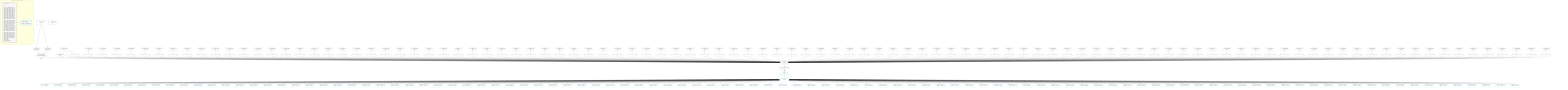 %%{init: {'themeVariables': { 'fontSize': '12px'}}}%%
graph TD
    classDef path fill:#eee,stroke:#000,color:#000
    classDef plan fill:#fff,stroke-width:1px,color:#000
    classDef itemplan fill:#fff,stroke-width:2px,color:#000
    classDef unbatchedplan fill:#dff,stroke-width:1px,color:#000
    classDef sideeffectplan fill:#fcc,stroke-width:2px,color:#000
    classDef bucket fill:#f6f6f6,color:#000,stroke-width:2px,text-align:left


    %% plan dependencies
    PgSelect15[["PgSelect[15∈0] ➊<br />ᐸpostᐳ"]]:::plan
    Object12{{"Object[12∈0] ➊<br />ᐸ{pgSettings,withPgClient}ᐳ"}}:::plan
    Connection13{{"Connection[13∈0] ➊<br />ᐸ9ᐳ"}}:::plan
    Constant432{{"Constant[432∈0] ➊<br />ᐸ1ᐳ"}}:::plan
    PgFromExpression22{{"PgFromExpression[22∈0] ➊"}}:::plan
    PgFromExpression26{{"PgFromExpression[26∈0] ➊"}}:::plan
    PgFromExpression30{{"PgFromExpression[30∈0] ➊"}}:::plan
    PgFromExpression34{{"PgFromExpression[34∈0] ➊"}}:::plan
    PgFromExpression38{{"PgFromExpression[38∈0] ➊"}}:::plan
    PgFromExpression42{{"PgFromExpression[42∈0] ➊"}}:::plan
    PgFromExpression46{{"PgFromExpression[46∈0] ➊"}}:::plan
    PgFromExpression50{{"PgFromExpression[50∈0] ➊"}}:::plan
    PgFromExpression54{{"PgFromExpression[54∈0] ➊"}}:::plan
    PgFromExpression58{{"PgFromExpression[58∈0] ➊"}}:::plan
    PgFromExpression62{{"PgFromExpression[62∈0] ➊"}}:::plan
    PgFromExpression66{{"PgFromExpression[66∈0] ➊"}}:::plan
    PgFromExpression70{{"PgFromExpression[70∈0] ➊"}}:::plan
    PgFromExpression74{{"PgFromExpression[74∈0] ➊"}}:::plan
    PgFromExpression78{{"PgFromExpression[78∈0] ➊"}}:::plan
    PgFromExpression82{{"PgFromExpression[82∈0] ➊"}}:::plan
    PgFromExpression86{{"PgFromExpression[86∈0] ➊"}}:::plan
    PgFromExpression90{{"PgFromExpression[90∈0] ➊"}}:::plan
    PgFromExpression94{{"PgFromExpression[94∈0] ➊"}}:::plan
    PgFromExpression98{{"PgFromExpression[98∈0] ➊"}}:::plan
    PgFromExpression102{{"PgFromExpression[102∈0] ➊"}}:::plan
    PgFromExpression106{{"PgFromExpression[106∈0] ➊"}}:::plan
    PgFromExpression110{{"PgFromExpression[110∈0] ➊"}}:::plan
    PgFromExpression114{{"PgFromExpression[114∈0] ➊"}}:::plan
    PgFromExpression118{{"PgFromExpression[118∈0] ➊"}}:::plan
    PgFromExpression122{{"PgFromExpression[122∈0] ➊"}}:::plan
    PgFromExpression126{{"PgFromExpression[126∈0] ➊"}}:::plan
    PgFromExpression130{{"PgFromExpression[130∈0] ➊"}}:::plan
    PgFromExpression134{{"PgFromExpression[134∈0] ➊"}}:::plan
    PgFromExpression138{{"PgFromExpression[138∈0] ➊"}}:::plan
    PgFromExpression142{{"PgFromExpression[142∈0] ➊"}}:::plan
    PgFromExpression146{{"PgFromExpression[146∈0] ➊"}}:::plan
    PgFromExpression150{{"PgFromExpression[150∈0] ➊"}}:::plan
    PgFromExpression154{{"PgFromExpression[154∈0] ➊"}}:::plan
    PgFromExpression158{{"PgFromExpression[158∈0] ➊"}}:::plan
    PgFromExpression162{{"PgFromExpression[162∈0] ➊"}}:::plan
    PgFromExpression166{{"PgFromExpression[166∈0] ➊"}}:::plan
    PgFromExpression170{{"PgFromExpression[170∈0] ➊"}}:::plan
    PgFromExpression174{{"PgFromExpression[174∈0] ➊"}}:::plan
    PgFromExpression178{{"PgFromExpression[178∈0] ➊"}}:::plan
    PgFromExpression182{{"PgFromExpression[182∈0] ➊"}}:::plan
    PgFromExpression186{{"PgFromExpression[186∈0] ➊"}}:::plan
    PgFromExpression190{{"PgFromExpression[190∈0] ➊"}}:::plan
    PgFromExpression194{{"PgFromExpression[194∈0] ➊"}}:::plan
    PgFromExpression198{{"PgFromExpression[198∈0] ➊"}}:::plan
    PgFromExpression202{{"PgFromExpression[202∈0] ➊"}}:::plan
    PgFromExpression206{{"PgFromExpression[206∈0] ➊"}}:::plan
    PgFromExpression210{{"PgFromExpression[210∈0] ➊"}}:::plan
    PgFromExpression214{{"PgFromExpression[214∈0] ➊"}}:::plan
    PgFromExpression218{{"PgFromExpression[218∈0] ➊"}}:::plan
    PgFromExpression222{{"PgFromExpression[222∈0] ➊"}}:::plan
    PgFromExpression226{{"PgFromExpression[226∈0] ➊"}}:::plan
    PgFromExpression230{{"PgFromExpression[230∈0] ➊"}}:::plan
    PgFromExpression234{{"PgFromExpression[234∈0] ➊"}}:::plan
    PgFromExpression238{{"PgFromExpression[238∈0] ➊"}}:::plan
    PgFromExpression242{{"PgFromExpression[242∈0] ➊"}}:::plan
    PgFromExpression246{{"PgFromExpression[246∈0] ➊"}}:::plan
    PgFromExpression250{{"PgFromExpression[250∈0] ➊"}}:::plan
    PgFromExpression254{{"PgFromExpression[254∈0] ➊"}}:::plan
    PgFromExpression258{{"PgFromExpression[258∈0] ➊"}}:::plan
    PgFromExpression262{{"PgFromExpression[262∈0] ➊"}}:::plan
    PgFromExpression266{{"PgFromExpression[266∈0] ➊"}}:::plan
    PgFromExpression270{{"PgFromExpression[270∈0] ➊"}}:::plan
    PgFromExpression274{{"PgFromExpression[274∈0] ➊"}}:::plan
    PgFromExpression278{{"PgFromExpression[278∈0] ➊"}}:::plan
    PgFromExpression282{{"PgFromExpression[282∈0] ➊"}}:::plan
    PgFromExpression286{{"PgFromExpression[286∈0] ➊"}}:::plan
    PgFromExpression290{{"PgFromExpression[290∈0] ➊"}}:::plan
    PgFromExpression294{{"PgFromExpression[294∈0] ➊"}}:::plan
    PgFromExpression298{{"PgFromExpression[298∈0] ➊"}}:::plan
    PgFromExpression302{{"PgFromExpression[302∈0] ➊"}}:::plan
    PgFromExpression306{{"PgFromExpression[306∈0] ➊"}}:::plan
    PgFromExpression310{{"PgFromExpression[310∈0] ➊"}}:::plan
    PgFromExpression314{{"PgFromExpression[314∈0] ➊"}}:::plan
    PgFromExpression318{{"PgFromExpression[318∈0] ➊"}}:::plan
    PgFromExpression322{{"PgFromExpression[322∈0] ➊"}}:::plan
    PgFromExpression326{{"PgFromExpression[326∈0] ➊"}}:::plan
    PgFromExpression330{{"PgFromExpression[330∈0] ➊"}}:::plan
    PgFromExpression334{{"PgFromExpression[334∈0] ➊"}}:::plan
    PgFromExpression338{{"PgFromExpression[338∈0] ➊"}}:::plan
    PgFromExpression342{{"PgFromExpression[342∈0] ➊"}}:::plan
    PgFromExpression346{{"PgFromExpression[346∈0] ➊"}}:::plan
    PgFromExpression350{{"PgFromExpression[350∈0] ➊"}}:::plan
    PgFromExpression354{{"PgFromExpression[354∈0] ➊"}}:::plan
    PgFromExpression358{{"PgFromExpression[358∈0] ➊"}}:::plan
    PgFromExpression362{{"PgFromExpression[362∈0] ➊"}}:::plan
    PgFromExpression366{{"PgFromExpression[366∈0] ➊"}}:::plan
    PgFromExpression370{{"PgFromExpression[370∈0] ➊"}}:::plan
    PgFromExpression374{{"PgFromExpression[374∈0] ➊"}}:::plan
    PgFromExpression378{{"PgFromExpression[378∈0] ➊"}}:::plan
    PgFromExpression382{{"PgFromExpression[382∈0] ➊"}}:::plan
    PgFromExpression386{{"PgFromExpression[386∈0] ➊"}}:::plan
    PgFromExpression390{{"PgFromExpression[390∈0] ➊"}}:::plan
    PgFromExpression394{{"PgFromExpression[394∈0] ➊"}}:::plan
    PgFromExpression398{{"PgFromExpression[398∈0] ➊"}}:::plan
    PgFromExpression402{{"PgFromExpression[402∈0] ➊"}}:::plan
    PgFromExpression406{{"PgFromExpression[406∈0] ➊"}}:::plan
    PgFromExpression410{{"PgFromExpression[410∈0] ➊"}}:::plan
    PgFromExpression414{{"PgFromExpression[414∈0] ➊"}}:::plan
    PgFromExpression418{{"PgFromExpression[418∈0] ➊"}}:::plan
    PgFromExpression422{{"PgFromExpression[422∈0] ➊"}}:::plan
    PgFromExpression426{{"PgFromExpression[426∈0] ➊"}}:::plan
    PgFromExpression430{{"PgFromExpression[430∈0] ➊"}}:::plan
    Object12 -->|rejectNull| PgSelect15
    Connection13 & Constant432 & PgFromExpression22 & PgFromExpression26 & PgFromExpression30 & PgFromExpression34 & PgFromExpression38 & PgFromExpression42 & PgFromExpression46 & PgFromExpression50 & PgFromExpression54 & PgFromExpression58 & PgFromExpression62 & PgFromExpression66 & PgFromExpression70 & PgFromExpression74 & PgFromExpression78 & PgFromExpression82 & PgFromExpression86 & PgFromExpression90 & PgFromExpression94 & PgFromExpression98 & PgFromExpression102 & PgFromExpression106 & PgFromExpression110 & PgFromExpression114 & PgFromExpression118 & PgFromExpression122 & PgFromExpression126 & PgFromExpression130 & PgFromExpression134 & PgFromExpression138 & PgFromExpression142 & PgFromExpression146 & PgFromExpression150 & PgFromExpression154 & PgFromExpression158 & PgFromExpression162 & PgFromExpression166 & PgFromExpression170 & PgFromExpression174 & PgFromExpression178 & PgFromExpression182 & PgFromExpression186 & PgFromExpression190 & PgFromExpression194 & PgFromExpression198 & PgFromExpression202 & PgFromExpression206 & PgFromExpression210 & PgFromExpression214 & PgFromExpression218 & PgFromExpression222 & PgFromExpression226 & PgFromExpression230 & PgFromExpression234 & PgFromExpression238 & PgFromExpression242 & PgFromExpression246 & PgFromExpression250 & PgFromExpression254 & PgFromExpression258 & PgFromExpression262 & PgFromExpression266 & PgFromExpression270 & PgFromExpression274 & PgFromExpression278 & PgFromExpression282 & PgFromExpression286 & PgFromExpression290 & PgFromExpression294 & PgFromExpression298 & PgFromExpression302 & PgFromExpression306 & PgFromExpression310 & PgFromExpression314 & PgFromExpression318 & PgFromExpression322 & PgFromExpression326 & PgFromExpression330 & PgFromExpression334 & PgFromExpression338 & PgFromExpression342 & PgFromExpression346 & PgFromExpression350 & PgFromExpression354 & PgFromExpression358 & PgFromExpression362 & PgFromExpression366 & PgFromExpression370 & PgFromExpression374 & PgFromExpression378 & PgFromExpression382 & PgFromExpression386 & PgFromExpression390 & PgFromExpression394 & PgFromExpression398 & PgFromExpression402 & PgFromExpression406 & PgFromExpression410 & PgFromExpression414 & PgFromExpression418 & PgFromExpression422 & PgFromExpression426 & PgFromExpression430 --> PgSelect15
    Constant432 --> Connection13
    Access10{{"Access[10∈0] ➊<br />ᐸ2.pgSettingsᐳ"}}:::plan
    Access11{{"Access[11∈0] ➊<br />ᐸ2.withPgClientᐳ"}}:::plan
    Access10 & Access11 --> Object12
    Constant432 --> PgFromExpression22
    Constant433{{"Constant[433∈0] ➊<br />ᐸ2ᐳ"}}:::plan
    Constant433 --> PgFromExpression26
    Constant434{{"Constant[434∈0] ➊<br />ᐸ3ᐳ"}}:::plan
    Constant434 --> PgFromExpression30
    Constant435{{"Constant[435∈0] ➊<br />ᐸ4ᐳ"}}:::plan
    Constant435 --> PgFromExpression34
    Constant436{{"Constant[436∈0] ➊<br />ᐸ5ᐳ"}}:::plan
    Constant436 --> PgFromExpression38
    Constant437{{"Constant[437∈0] ➊<br />ᐸ6ᐳ"}}:::plan
    Constant437 --> PgFromExpression42
    Constant438{{"Constant[438∈0] ➊<br />ᐸ7ᐳ"}}:::plan
    Constant438 --> PgFromExpression46
    Constant439{{"Constant[439∈0] ➊<br />ᐸ8ᐳ"}}:::plan
    Constant439 --> PgFromExpression50
    Constant440{{"Constant[440∈0] ➊<br />ᐸ9ᐳ"}}:::plan
    Constant440 --> PgFromExpression54
    Constant441{{"Constant[441∈0] ➊<br />ᐸ10ᐳ"}}:::plan
    Constant441 --> PgFromExpression58
    Constant442{{"Constant[442∈0] ➊<br />ᐸ11ᐳ"}}:::plan
    Constant442 --> PgFromExpression62
    Constant443{{"Constant[443∈0] ➊<br />ᐸ12ᐳ"}}:::plan
    Constant443 --> PgFromExpression66
    Constant444{{"Constant[444∈0] ➊<br />ᐸ13ᐳ"}}:::plan
    Constant444 --> PgFromExpression70
    Constant445{{"Constant[445∈0] ➊<br />ᐸ14ᐳ"}}:::plan
    Constant445 --> PgFromExpression74
    Constant446{{"Constant[446∈0] ➊<br />ᐸ15ᐳ"}}:::plan
    Constant446 --> PgFromExpression78
    Constant447{{"Constant[447∈0] ➊<br />ᐸ16ᐳ"}}:::plan
    Constant447 --> PgFromExpression82
    Constant448{{"Constant[448∈0] ➊<br />ᐸ17ᐳ"}}:::plan
    Constant448 --> PgFromExpression86
    Constant449{{"Constant[449∈0] ➊<br />ᐸ18ᐳ"}}:::plan
    Constant449 --> PgFromExpression90
    Constant450{{"Constant[450∈0] ➊<br />ᐸ19ᐳ"}}:::plan
    Constant450 --> PgFromExpression94
    Constant451{{"Constant[451∈0] ➊<br />ᐸ20ᐳ"}}:::plan
    Constant451 --> PgFromExpression98
    Constant452{{"Constant[452∈0] ➊<br />ᐸ21ᐳ"}}:::plan
    Constant452 --> PgFromExpression102
    Constant453{{"Constant[453∈0] ➊<br />ᐸ22ᐳ"}}:::plan
    Constant453 --> PgFromExpression106
    Constant454{{"Constant[454∈0] ➊<br />ᐸ23ᐳ"}}:::plan
    Constant454 --> PgFromExpression110
    Constant455{{"Constant[455∈0] ➊<br />ᐸ24ᐳ"}}:::plan
    Constant455 --> PgFromExpression114
    Constant456{{"Constant[456∈0] ➊<br />ᐸ25ᐳ"}}:::plan
    Constant456 --> PgFromExpression118
    Constant457{{"Constant[457∈0] ➊<br />ᐸ26ᐳ"}}:::plan
    Constant457 --> PgFromExpression122
    Constant458{{"Constant[458∈0] ➊<br />ᐸ27ᐳ"}}:::plan
    Constant458 --> PgFromExpression126
    Constant459{{"Constant[459∈0] ➊<br />ᐸ28ᐳ"}}:::plan
    Constant459 --> PgFromExpression130
    Constant460{{"Constant[460∈0] ➊<br />ᐸ29ᐳ"}}:::plan
    Constant460 --> PgFromExpression134
    Constant461{{"Constant[461∈0] ➊<br />ᐸ30ᐳ"}}:::plan
    Constant461 --> PgFromExpression138
    Constant462{{"Constant[462∈0] ➊<br />ᐸ31ᐳ"}}:::plan
    Constant462 --> PgFromExpression142
    Constant463{{"Constant[463∈0] ➊<br />ᐸ32ᐳ"}}:::plan
    Constant463 --> PgFromExpression146
    Constant464{{"Constant[464∈0] ➊<br />ᐸ33ᐳ"}}:::plan
    Constant464 --> PgFromExpression150
    Constant465{{"Constant[465∈0] ➊<br />ᐸ34ᐳ"}}:::plan
    Constant465 --> PgFromExpression154
    Constant466{{"Constant[466∈0] ➊<br />ᐸ35ᐳ"}}:::plan
    Constant466 --> PgFromExpression158
    Constant467{{"Constant[467∈0] ➊<br />ᐸ36ᐳ"}}:::plan
    Constant467 --> PgFromExpression162
    Constant468{{"Constant[468∈0] ➊<br />ᐸ37ᐳ"}}:::plan
    Constant468 --> PgFromExpression166
    Constant469{{"Constant[469∈0] ➊<br />ᐸ38ᐳ"}}:::plan
    Constant469 --> PgFromExpression170
    Constant470{{"Constant[470∈0] ➊<br />ᐸ39ᐳ"}}:::plan
    Constant470 --> PgFromExpression174
    Constant471{{"Constant[471∈0] ➊<br />ᐸ40ᐳ"}}:::plan
    Constant471 --> PgFromExpression178
    Constant472{{"Constant[472∈0] ➊<br />ᐸ41ᐳ"}}:::plan
    Constant472 --> PgFromExpression182
    Constant473{{"Constant[473∈0] ➊<br />ᐸ42ᐳ"}}:::plan
    Constant473 --> PgFromExpression186
    Constant474{{"Constant[474∈0] ➊<br />ᐸ43ᐳ"}}:::plan
    Constant474 --> PgFromExpression190
    Constant475{{"Constant[475∈0] ➊<br />ᐸ44ᐳ"}}:::plan
    Constant475 --> PgFromExpression194
    Constant476{{"Constant[476∈0] ➊<br />ᐸ45ᐳ"}}:::plan
    Constant476 --> PgFromExpression198
    Constant477{{"Constant[477∈0] ➊<br />ᐸ46ᐳ"}}:::plan
    Constant477 --> PgFromExpression202
    Constant478{{"Constant[478∈0] ➊<br />ᐸ47ᐳ"}}:::plan
    Constant478 --> PgFromExpression206
    Constant479{{"Constant[479∈0] ➊<br />ᐸ48ᐳ"}}:::plan
    Constant479 --> PgFromExpression210
    Constant480{{"Constant[480∈0] ➊<br />ᐸ49ᐳ"}}:::plan
    Constant480 --> PgFromExpression214
    Constant481{{"Constant[481∈0] ➊<br />ᐸ50ᐳ"}}:::plan
    Constant481 --> PgFromExpression218
    Constant482{{"Constant[482∈0] ➊<br />ᐸ51ᐳ"}}:::plan
    Constant482 --> PgFromExpression222
    Constant483{{"Constant[483∈0] ➊<br />ᐸ52ᐳ"}}:::plan
    Constant483 --> PgFromExpression226
    Constant484{{"Constant[484∈0] ➊<br />ᐸ53ᐳ"}}:::plan
    Constant484 --> PgFromExpression230
    Constant485{{"Constant[485∈0] ➊<br />ᐸ54ᐳ"}}:::plan
    Constant485 --> PgFromExpression234
    Constant486{{"Constant[486∈0] ➊<br />ᐸ55ᐳ"}}:::plan
    Constant486 --> PgFromExpression238
    Constant487{{"Constant[487∈0] ➊<br />ᐸ56ᐳ"}}:::plan
    Constant487 --> PgFromExpression242
    Constant488{{"Constant[488∈0] ➊<br />ᐸ57ᐳ"}}:::plan
    Constant488 --> PgFromExpression246
    Constant489{{"Constant[489∈0] ➊<br />ᐸ58ᐳ"}}:::plan
    Constant489 --> PgFromExpression250
    Constant490{{"Constant[490∈0] ➊<br />ᐸ59ᐳ"}}:::plan
    Constant490 --> PgFromExpression254
    Constant491{{"Constant[491∈0] ➊<br />ᐸ60ᐳ"}}:::plan
    Constant491 --> PgFromExpression258
    Constant492{{"Constant[492∈0] ➊<br />ᐸ61ᐳ"}}:::plan
    Constant492 --> PgFromExpression262
    Constant493{{"Constant[493∈0] ➊<br />ᐸ62ᐳ"}}:::plan
    Constant493 --> PgFromExpression266
    Constant494{{"Constant[494∈0] ➊<br />ᐸ63ᐳ"}}:::plan
    Constant494 --> PgFromExpression270
    Constant495{{"Constant[495∈0] ➊<br />ᐸ64ᐳ"}}:::plan
    Constant495 --> PgFromExpression274
    Constant496{{"Constant[496∈0] ➊<br />ᐸ65ᐳ"}}:::plan
    Constant496 --> PgFromExpression278
    Constant497{{"Constant[497∈0] ➊<br />ᐸ66ᐳ"}}:::plan
    Constant497 --> PgFromExpression282
    Constant498{{"Constant[498∈0] ➊<br />ᐸ67ᐳ"}}:::plan
    Constant498 --> PgFromExpression286
    Constant499{{"Constant[499∈0] ➊<br />ᐸ68ᐳ"}}:::plan
    Constant499 --> PgFromExpression290
    Constant500{{"Constant[500∈0] ➊<br />ᐸ69ᐳ"}}:::plan
    Constant500 --> PgFromExpression294
    Constant501{{"Constant[501∈0] ➊<br />ᐸ70ᐳ"}}:::plan
    Constant501 --> PgFromExpression298
    Constant502{{"Constant[502∈0] ➊<br />ᐸ71ᐳ"}}:::plan
    Constant502 --> PgFromExpression302
    Constant503{{"Constant[503∈0] ➊<br />ᐸ72ᐳ"}}:::plan
    Constant503 --> PgFromExpression306
    Constant504{{"Constant[504∈0] ➊<br />ᐸ73ᐳ"}}:::plan
    Constant504 --> PgFromExpression310
    Constant505{{"Constant[505∈0] ➊<br />ᐸ74ᐳ"}}:::plan
    Constant505 --> PgFromExpression314
    Constant506{{"Constant[506∈0] ➊<br />ᐸ75ᐳ"}}:::plan
    Constant506 --> PgFromExpression318
    Constant507{{"Constant[507∈0] ➊<br />ᐸ76ᐳ"}}:::plan
    Constant507 --> PgFromExpression322
    Constant508{{"Constant[508∈0] ➊<br />ᐸ77ᐳ"}}:::plan
    Constant508 --> PgFromExpression326
    Constant509{{"Constant[509∈0] ➊<br />ᐸ78ᐳ"}}:::plan
    Constant509 --> PgFromExpression330
    Constant510{{"Constant[510∈0] ➊<br />ᐸ79ᐳ"}}:::plan
    Constant510 --> PgFromExpression334
    Constant511{{"Constant[511∈0] ➊<br />ᐸ80ᐳ"}}:::plan
    Constant511 --> PgFromExpression338
    Constant512{{"Constant[512∈0] ➊<br />ᐸ81ᐳ"}}:::plan
    Constant512 --> PgFromExpression342
    Constant513{{"Constant[513∈0] ➊<br />ᐸ82ᐳ"}}:::plan
    Constant513 --> PgFromExpression346
    Constant514{{"Constant[514∈0] ➊<br />ᐸ83ᐳ"}}:::plan
    Constant514 --> PgFromExpression350
    Constant515{{"Constant[515∈0] ➊<br />ᐸ84ᐳ"}}:::plan
    Constant515 --> PgFromExpression354
    Constant516{{"Constant[516∈0] ➊<br />ᐸ85ᐳ"}}:::plan
    Constant516 --> PgFromExpression358
    Constant517{{"Constant[517∈0] ➊<br />ᐸ86ᐳ"}}:::plan
    Constant517 --> PgFromExpression362
    Constant518{{"Constant[518∈0] ➊<br />ᐸ87ᐳ"}}:::plan
    Constant518 --> PgFromExpression366
    Constant519{{"Constant[519∈0] ➊<br />ᐸ88ᐳ"}}:::plan
    Constant519 --> PgFromExpression370
    Constant520{{"Constant[520∈0] ➊<br />ᐸ89ᐳ"}}:::plan
    Constant520 --> PgFromExpression374
    Constant521{{"Constant[521∈0] ➊<br />ᐸ90ᐳ"}}:::plan
    Constant521 --> PgFromExpression378
    Constant522{{"Constant[522∈0] ➊<br />ᐸ91ᐳ"}}:::plan
    Constant522 --> PgFromExpression382
    Constant523{{"Constant[523∈0] ➊<br />ᐸ92ᐳ"}}:::plan
    Constant523 --> PgFromExpression386
    Constant524{{"Constant[524∈0] ➊<br />ᐸ93ᐳ"}}:::plan
    Constant524 --> PgFromExpression390
    Constant525{{"Constant[525∈0] ➊<br />ᐸ94ᐳ"}}:::plan
    Constant525 --> PgFromExpression394
    Constant526{{"Constant[526∈0] ➊<br />ᐸ95ᐳ"}}:::plan
    Constant526 --> PgFromExpression398
    Constant527{{"Constant[527∈0] ➊<br />ᐸ96ᐳ"}}:::plan
    Constant527 --> PgFromExpression402
    Constant528{{"Constant[528∈0] ➊<br />ᐸ97ᐳ"}}:::plan
    Constant528 --> PgFromExpression406
    Constant529{{"Constant[529∈0] ➊<br />ᐸ98ᐳ"}}:::plan
    Constant529 --> PgFromExpression410
    Constant530{{"Constant[530∈0] ➊<br />ᐸ99ᐳ"}}:::plan
    Constant530 --> PgFromExpression414
    Constant531{{"Constant[531∈0] ➊<br />ᐸ100ᐳ"}}:::plan
    Constant531 --> PgFromExpression418
    Constant532{{"Constant[532∈0] ➊<br />ᐸ101ᐳ"}}:::plan
    Constant532 --> PgFromExpression422
    Constant533{{"Constant[533∈0] ➊<br />ᐸ102ᐳ"}}:::plan
    Constant533 --> PgFromExpression426
    Constant534{{"Constant[534∈0] ➊<br />ᐸ103ᐳ"}}:::plan
    Constant534 --> PgFromExpression430
    __Value2["__Value[2∈0] ➊<br />ᐸcontextᐳ"]:::plan
    __Value2 --> Access10
    __Value2 --> Access11
    PgSelectRows16[["PgSelectRows[16∈0] ➊"]]:::plan
    PgSelect15 --> PgSelectRows16
    __Value4["__Value[4∈0] ➊<br />ᐸrootValueᐳ"]:::plan
    __Item17[/"__Item[17∈1]<br />ᐸ16ᐳ"\]:::itemplan
    PgSelectRows16 ==> __Item17
    PgSelectSingle18{{"PgSelectSingle[18∈1]<br />ᐸpostᐳ"}}:::plan
    __Item17 --> PgSelectSingle18
    PgClassExpression19{{"PgClassExpression[19∈1]<br />ᐸ__post__.”headline”ᐳ"}}:::plan
    PgSelectSingle18 --> PgClassExpression19
    PgClassExpression23{{"PgClassExpression[23∈1]<br />ᐸ(1/0) /* E...ferred! */ᐳ"}}:::plan
    PgSelectSingle18 --> PgClassExpression23
    PgClassExpression27{{"PgClassExpression[27∈1]<br />ᐸ(1/0) /* E...ferred! */ᐳ"}}:::plan
    PgSelectSingle18 --> PgClassExpression27
    PgClassExpression31{{"PgClassExpression[31∈1]<br />ᐸ(1/0) /* E...ferred! */ᐳ"}}:::plan
    PgSelectSingle18 --> PgClassExpression31
    PgClassExpression35{{"PgClassExpression[35∈1]<br />ᐸ(1/0) /* E...ferred! */ᐳ"}}:::plan
    PgSelectSingle18 --> PgClassExpression35
    PgClassExpression39{{"PgClassExpression[39∈1]<br />ᐸ(1/0) /* E...ferred! */ᐳ"}}:::plan
    PgSelectSingle18 --> PgClassExpression39
    PgClassExpression43{{"PgClassExpression[43∈1]<br />ᐸ(1/0) /* E...ferred! */ᐳ"}}:::plan
    PgSelectSingle18 --> PgClassExpression43
    PgClassExpression47{{"PgClassExpression[47∈1]<br />ᐸ(1/0) /* E...ferred! */ᐳ"}}:::plan
    PgSelectSingle18 --> PgClassExpression47
    PgClassExpression51{{"PgClassExpression[51∈1]<br />ᐸ(1/0) /* E...ferred! */ᐳ"}}:::plan
    PgSelectSingle18 --> PgClassExpression51
    PgClassExpression55{{"PgClassExpression[55∈1]<br />ᐸ(1/0) /* E...ferred! */ᐳ"}}:::plan
    PgSelectSingle18 --> PgClassExpression55
    PgClassExpression59{{"PgClassExpression[59∈1]<br />ᐸ(1/0) /* E...ferred! */ᐳ"}}:::plan
    PgSelectSingle18 --> PgClassExpression59
    PgClassExpression63{{"PgClassExpression[63∈1]<br />ᐸ(1/0) /* E...ferred! */ᐳ"}}:::plan
    PgSelectSingle18 --> PgClassExpression63
    PgClassExpression67{{"PgClassExpression[67∈1]<br />ᐸ(1/0) /* E...ferred! */ᐳ"}}:::plan
    PgSelectSingle18 --> PgClassExpression67
    PgClassExpression71{{"PgClassExpression[71∈1]<br />ᐸ(1/0) /* E...ferred! */ᐳ"}}:::plan
    PgSelectSingle18 --> PgClassExpression71
    PgClassExpression75{{"PgClassExpression[75∈1]<br />ᐸ(1/0) /* E...ferred! */ᐳ"}}:::plan
    PgSelectSingle18 --> PgClassExpression75
    PgClassExpression79{{"PgClassExpression[79∈1]<br />ᐸ(1/0) /* E...ferred! */ᐳ"}}:::plan
    PgSelectSingle18 --> PgClassExpression79
    PgClassExpression83{{"PgClassExpression[83∈1]<br />ᐸ(1/0) /* E...ferred! */ᐳ"}}:::plan
    PgSelectSingle18 --> PgClassExpression83
    PgClassExpression87{{"PgClassExpression[87∈1]<br />ᐸ(1/0) /* E...ferred! */ᐳ"}}:::plan
    PgSelectSingle18 --> PgClassExpression87
    PgClassExpression91{{"PgClassExpression[91∈1]<br />ᐸ(1/0) /* E...ferred! */ᐳ"}}:::plan
    PgSelectSingle18 --> PgClassExpression91
    PgClassExpression95{{"PgClassExpression[95∈1]<br />ᐸ(1/0) /* E...ferred! */ᐳ"}}:::plan
    PgSelectSingle18 --> PgClassExpression95
    PgClassExpression99{{"PgClassExpression[99∈1]<br />ᐸ(1/0) /* E...ferred! */ᐳ"}}:::plan
    PgSelectSingle18 --> PgClassExpression99
    PgClassExpression103{{"PgClassExpression[103∈1]<br />ᐸ(1/0) /* E...ferred! */ᐳ"}}:::plan
    PgSelectSingle18 --> PgClassExpression103
    PgClassExpression107{{"PgClassExpression[107∈1]<br />ᐸ(1/0) /* E...ferred! */ᐳ"}}:::plan
    PgSelectSingle18 --> PgClassExpression107
    PgClassExpression111{{"PgClassExpression[111∈1]<br />ᐸ(1/0) /* E...ferred! */ᐳ"}}:::plan
    PgSelectSingle18 --> PgClassExpression111
    PgClassExpression115{{"PgClassExpression[115∈1]<br />ᐸ(1/0) /* E...ferred! */ᐳ"}}:::plan
    PgSelectSingle18 --> PgClassExpression115
    PgClassExpression119{{"PgClassExpression[119∈1]<br />ᐸ(1/0) /* E...ferred! */ᐳ"}}:::plan
    PgSelectSingle18 --> PgClassExpression119
    PgClassExpression123{{"PgClassExpression[123∈1]<br />ᐸ(1/0) /* E...ferred! */ᐳ"}}:::plan
    PgSelectSingle18 --> PgClassExpression123
    PgClassExpression127{{"PgClassExpression[127∈1]<br />ᐸ(1/0) /* E...ferred! */ᐳ"}}:::plan
    PgSelectSingle18 --> PgClassExpression127
    PgClassExpression131{{"PgClassExpression[131∈1]<br />ᐸ(1/0) /* E...ferred! */ᐳ"}}:::plan
    PgSelectSingle18 --> PgClassExpression131
    PgClassExpression135{{"PgClassExpression[135∈1]<br />ᐸ(1/0) /* E...ferred! */ᐳ"}}:::plan
    PgSelectSingle18 --> PgClassExpression135
    PgClassExpression139{{"PgClassExpression[139∈1]<br />ᐸ(1/0) /* E...ferred! */ᐳ"}}:::plan
    PgSelectSingle18 --> PgClassExpression139
    PgClassExpression143{{"PgClassExpression[143∈1]<br />ᐸ(1/0) /* E...ferred! */ᐳ"}}:::plan
    PgSelectSingle18 --> PgClassExpression143
    PgClassExpression147{{"PgClassExpression[147∈1]<br />ᐸ(1/0) /* E...ferred! */ᐳ"}}:::plan
    PgSelectSingle18 --> PgClassExpression147
    PgClassExpression151{{"PgClassExpression[151∈1]<br />ᐸ(1/0) /* E...ferred! */ᐳ"}}:::plan
    PgSelectSingle18 --> PgClassExpression151
    PgClassExpression155{{"PgClassExpression[155∈1]<br />ᐸ(1/0) /* E...ferred! */ᐳ"}}:::plan
    PgSelectSingle18 --> PgClassExpression155
    PgClassExpression159{{"PgClassExpression[159∈1]<br />ᐸ(1/0) /* E...ferred! */ᐳ"}}:::plan
    PgSelectSingle18 --> PgClassExpression159
    PgClassExpression163{{"PgClassExpression[163∈1]<br />ᐸ(1/0) /* E...ferred! */ᐳ"}}:::plan
    PgSelectSingle18 --> PgClassExpression163
    PgClassExpression167{{"PgClassExpression[167∈1]<br />ᐸ(1/0) /* E...ferred! */ᐳ"}}:::plan
    PgSelectSingle18 --> PgClassExpression167
    PgClassExpression171{{"PgClassExpression[171∈1]<br />ᐸ(1/0) /* E...ferred! */ᐳ"}}:::plan
    PgSelectSingle18 --> PgClassExpression171
    PgClassExpression175{{"PgClassExpression[175∈1]<br />ᐸ(1/0) /* E...ferred! */ᐳ"}}:::plan
    PgSelectSingle18 --> PgClassExpression175
    PgClassExpression179{{"PgClassExpression[179∈1]<br />ᐸ(1/0) /* E...ferred! */ᐳ"}}:::plan
    PgSelectSingle18 --> PgClassExpression179
    PgClassExpression183{{"PgClassExpression[183∈1]<br />ᐸ(1/0) /* E...ferred! */ᐳ"}}:::plan
    PgSelectSingle18 --> PgClassExpression183
    PgClassExpression187{{"PgClassExpression[187∈1]<br />ᐸ(1/0) /* E...ferred! */ᐳ"}}:::plan
    PgSelectSingle18 --> PgClassExpression187
    PgClassExpression191{{"PgClassExpression[191∈1]<br />ᐸ(1/0) /* E...ferred! */ᐳ"}}:::plan
    PgSelectSingle18 --> PgClassExpression191
    PgClassExpression195{{"PgClassExpression[195∈1]<br />ᐸ(1/0) /* E...ferred! */ᐳ"}}:::plan
    PgSelectSingle18 --> PgClassExpression195
    PgClassExpression199{{"PgClassExpression[199∈1]<br />ᐸ(1/0) /* E...ferred! */ᐳ"}}:::plan
    PgSelectSingle18 --> PgClassExpression199
    PgClassExpression203{{"PgClassExpression[203∈1]<br />ᐸ(1/0) /* E...ferred! */ᐳ"}}:::plan
    PgSelectSingle18 --> PgClassExpression203
    PgClassExpression207{{"PgClassExpression[207∈1]<br />ᐸ(1/0) /* E...ferred! */ᐳ"}}:::plan
    PgSelectSingle18 --> PgClassExpression207
    PgClassExpression211{{"PgClassExpression[211∈1]<br />ᐸ(1/0) /* E...ferred! */ᐳ"}}:::plan
    PgSelectSingle18 --> PgClassExpression211
    PgClassExpression215{{"PgClassExpression[215∈1]<br />ᐸ(1/0) /* E...ferred! */ᐳ"}}:::plan
    PgSelectSingle18 --> PgClassExpression215
    PgClassExpression219{{"PgClassExpression[219∈1]<br />ᐸ(1/0) /* E...ferred! */ᐳ"}}:::plan
    PgSelectSingle18 --> PgClassExpression219
    PgClassExpression223{{"PgClassExpression[223∈1]<br />ᐸ(1/0) /* E...ferred! */ᐳ"}}:::plan
    PgSelectSingle18 --> PgClassExpression223
    PgClassExpression227{{"PgClassExpression[227∈1]<br />ᐸ(1/0) /* E...ferred! */ᐳ"}}:::plan
    PgSelectSingle18 --> PgClassExpression227
    PgClassExpression231{{"PgClassExpression[231∈1]<br />ᐸ(1/0) /* E...ferred! */ᐳ"}}:::plan
    PgSelectSingle18 --> PgClassExpression231
    PgClassExpression235{{"PgClassExpression[235∈1]<br />ᐸ(1/0) /* E...ferred! */ᐳ"}}:::plan
    PgSelectSingle18 --> PgClassExpression235
    PgClassExpression239{{"PgClassExpression[239∈1]<br />ᐸ(1/0) /* E...ferred! */ᐳ"}}:::plan
    PgSelectSingle18 --> PgClassExpression239
    PgClassExpression243{{"PgClassExpression[243∈1]<br />ᐸ(1/0) /* E...ferred! */ᐳ"}}:::plan
    PgSelectSingle18 --> PgClassExpression243
    PgClassExpression247{{"PgClassExpression[247∈1]<br />ᐸ(1/0) /* E...ferred! */ᐳ"}}:::plan
    PgSelectSingle18 --> PgClassExpression247
    PgClassExpression251{{"PgClassExpression[251∈1]<br />ᐸ(1/0) /* E...ferred! */ᐳ"}}:::plan
    PgSelectSingle18 --> PgClassExpression251
    PgClassExpression255{{"PgClassExpression[255∈1]<br />ᐸ(1/0) /* E...ferred! */ᐳ"}}:::plan
    PgSelectSingle18 --> PgClassExpression255
    PgClassExpression259{{"PgClassExpression[259∈1]<br />ᐸ(1/0) /* E...ferred! */ᐳ"}}:::plan
    PgSelectSingle18 --> PgClassExpression259
    PgClassExpression263{{"PgClassExpression[263∈1]<br />ᐸ(1/0) /* E...ferred! */ᐳ"}}:::plan
    PgSelectSingle18 --> PgClassExpression263
    PgClassExpression267{{"PgClassExpression[267∈1]<br />ᐸ(1/0) /* E...ferred! */ᐳ"}}:::plan
    PgSelectSingle18 --> PgClassExpression267
    PgClassExpression271{{"PgClassExpression[271∈1]<br />ᐸ(1/0) /* E...ferred! */ᐳ"}}:::plan
    PgSelectSingle18 --> PgClassExpression271
    PgClassExpression275{{"PgClassExpression[275∈1]<br />ᐸ(1/0) /* E...ferred! */ᐳ"}}:::plan
    PgSelectSingle18 --> PgClassExpression275
    PgClassExpression279{{"PgClassExpression[279∈1]<br />ᐸ(1/0) /* E...ferred! */ᐳ"}}:::plan
    PgSelectSingle18 --> PgClassExpression279
    PgClassExpression283{{"PgClassExpression[283∈1]<br />ᐸ(1/0) /* E...ferred! */ᐳ"}}:::plan
    PgSelectSingle18 --> PgClassExpression283
    PgClassExpression287{{"PgClassExpression[287∈1]<br />ᐸ(1/0) /* E...ferred! */ᐳ"}}:::plan
    PgSelectSingle18 --> PgClassExpression287
    PgClassExpression291{{"PgClassExpression[291∈1]<br />ᐸ(1/0) /* E...ferred! */ᐳ"}}:::plan
    PgSelectSingle18 --> PgClassExpression291
    PgClassExpression295{{"PgClassExpression[295∈1]<br />ᐸ(1/0) /* E...ferred! */ᐳ"}}:::plan
    PgSelectSingle18 --> PgClassExpression295
    PgClassExpression299{{"PgClassExpression[299∈1]<br />ᐸ(1/0) /* E...ferred! */ᐳ"}}:::plan
    PgSelectSingle18 --> PgClassExpression299
    PgClassExpression303{{"PgClassExpression[303∈1]<br />ᐸ(1/0) /* E...ferred! */ᐳ"}}:::plan
    PgSelectSingle18 --> PgClassExpression303
    PgClassExpression307{{"PgClassExpression[307∈1]<br />ᐸ(1/0) /* E...ferred! */ᐳ"}}:::plan
    PgSelectSingle18 --> PgClassExpression307
    PgClassExpression311{{"PgClassExpression[311∈1]<br />ᐸ(1/0) /* E...ferred! */ᐳ"}}:::plan
    PgSelectSingle18 --> PgClassExpression311
    PgClassExpression315{{"PgClassExpression[315∈1]<br />ᐸ(1/0) /* E...ferred! */ᐳ"}}:::plan
    PgSelectSingle18 --> PgClassExpression315
    PgClassExpression319{{"PgClassExpression[319∈1]<br />ᐸ(1/0) /* E...ferred! */ᐳ"}}:::plan
    PgSelectSingle18 --> PgClassExpression319
    PgClassExpression323{{"PgClassExpression[323∈1]<br />ᐸ(1/0) /* E...ferred! */ᐳ"}}:::plan
    PgSelectSingle18 --> PgClassExpression323
    PgClassExpression327{{"PgClassExpression[327∈1]<br />ᐸ(1/0) /* E...ferred! */ᐳ"}}:::plan
    PgSelectSingle18 --> PgClassExpression327
    PgClassExpression331{{"PgClassExpression[331∈1]<br />ᐸ(1/0) /* E...ferred! */ᐳ"}}:::plan
    PgSelectSingle18 --> PgClassExpression331
    PgClassExpression335{{"PgClassExpression[335∈1]<br />ᐸ(1/0) /* E...ferred! */ᐳ"}}:::plan
    PgSelectSingle18 --> PgClassExpression335
    PgClassExpression339{{"PgClassExpression[339∈1]<br />ᐸ(1/0) /* E...ferred! */ᐳ"}}:::plan
    PgSelectSingle18 --> PgClassExpression339
    PgClassExpression343{{"PgClassExpression[343∈1]<br />ᐸ(1/0) /* E...ferred! */ᐳ"}}:::plan
    PgSelectSingle18 --> PgClassExpression343
    PgClassExpression347{{"PgClassExpression[347∈1]<br />ᐸ(1/0) /* E...ferred! */ᐳ"}}:::plan
    PgSelectSingle18 --> PgClassExpression347
    PgClassExpression351{{"PgClassExpression[351∈1]<br />ᐸ(1/0) /* E...ferred! */ᐳ"}}:::plan
    PgSelectSingle18 --> PgClassExpression351
    PgClassExpression355{{"PgClassExpression[355∈1]<br />ᐸ(1/0) /* E...ferred! */ᐳ"}}:::plan
    PgSelectSingle18 --> PgClassExpression355
    PgClassExpression359{{"PgClassExpression[359∈1]<br />ᐸ(1/0) /* E...ferred! */ᐳ"}}:::plan
    PgSelectSingle18 --> PgClassExpression359
    PgClassExpression363{{"PgClassExpression[363∈1]<br />ᐸ(1/0) /* E...ferred! */ᐳ"}}:::plan
    PgSelectSingle18 --> PgClassExpression363
    PgClassExpression367{{"PgClassExpression[367∈1]<br />ᐸ(1/0) /* E...ferred! */ᐳ"}}:::plan
    PgSelectSingle18 --> PgClassExpression367
    PgClassExpression371{{"PgClassExpression[371∈1]<br />ᐸ(1/0) /* E...ferred! */ᐳ"}}:::plan
    PgSelectSingle18 --> PgClassExpression371
    PgClassExpression375{{"PgClassExpression[375∈1]<br />ᐸ(1/0) /* E...ferred! */ᐳ"}}:::plan
    PgSelectSingle18 --> PgClassExpression375
    PgClassExpression379{{"PgClassExpression[379∈1]<br />ᐸ(1/0) /* E...ferred! */ᐳ"}}:::plan
    PgSelectSingle18 --> PgClassExpression379
    PgClassExpression383{{"PgClassExpression[383∈1]<br />ᐸ(1/0) /* E...ferred! */ᐳ"}}:::plan
    PgSelectSingle18 --> PgClassExpression383
    PgClassExpression387{{"PgClassExpression[387∈1]<br />ᐸ(1/0) /* E...ferred! */ᐳ"}}:::plan
    PgSelectSingle18 --> PgClassExpression387
    PgClassExpression391{{"PgClassExpression[391∈1]<br />ᐸ(1/0) /* E...ferred! */ᐳ"}}:::plan
    PgSelectSingle18 --> PgClassExpression391
    PgClassExpression395{{"PgClassExpression[395∈1]<br />ᐸ(1/0) /* E...ferred! */ᐳ"}}:::plan
    PgSelectSingle18 --> PgClassExpression395
    PgClassExpression399{{"PgClassExpression[399∈1]<br />ᐸ(1/0) /* E...ferred! */ᐳ"}}:::plan
    PgSelectSingle18 --> PgClassExpression399
    PgClassExpression403{{"PgClassExpression[403∈1]<br />ᐸ(1/0) /* E...ferred! */ᐳ"}}:::plan
    PgSelectSingle18 --> PgClassExpression403
    PgClassExpression407{{"PgClassExpression[407∈1]<br />ᐸ(1/0) /* E...ferred! */ᐳ"}}:::plan
    PgSelectSingle18 --> PgClassExpression407
    PgClassExpression411{{"PgClassExpression[411∈1]<br />ᐸ(1/0) /* E...ferred! */ᐳ"}}:::plan
    PgSelectSingle18 --> PgClassExpression411
    PgClassExpression415{{"PgClassExpression[415∈1]<br />ᐸ(1/0) /* E...ferred! */ᐳ"}}:::plan
    PgSelectSingle18 --> PgClassExpression415
    PgClassExpression419{{"PgClassExpression[419∈1]<br />ᐸ(1/0) /* E...ferred! */ᐳ"}}:::plan
    PgSelectSingle18 --> PgClassExpression419
    PgClassExpression423{{"PgClassExpression[423∈1]<br />ᐸ(1/0) /* E...ferred! */ᐳ"}}:::plan
    PgSelectSingle18 --> PgClassExpression423
    PgClassExpression427{{"PgClassExpression[427∈1]<br />ᐸ(1/0) /* E...ferred! */ᐳ"}}:::plan
    PgSelectSingle18 --> PgClassExpression427
    PgClassExpression431{{"PgClassExpression[431∈1]<br />ᐸ(1/0) /* E...ferred! */ᐳ"}}:::plan
    PgSelectSingle18 --> PgClassExpression431

    %% define steps

    subgraph "Buckets for queries/v4/json-overflow"
    Bucket0("Bucket 0 (root)<br /><br />1: <br />ᐳ: 7, 10, 11, 432, 433, 434, 435, 436, 437, 438, 439, 440, 441, 442, 443, 444, 445, 446, 447, 448, 449, 450, 451, 452, 453, 454, 455, 456, 457, 458, 459, 460, 461, 462, 463, 464, 465, 466, 467, 468, 469, 470, 471, 472, 473, 474, 475, 476, 477, 478, 479, 480, 481, 482, 483, 484, 485, 486, 487, 488, 489, 490, 491, 492, 493, 494, 495, 496, 497, 498, 499, 500, 501, 502, 503, 504, 505, 506, 507, 508, 509, 510, 511, 512, 513, 514, 515, 516, 517, 518, 519, 520, 521, 522, 523, 524, 525, 526, 527, 528, 529, 530, 531, 532, 533, 534, 12, 13, 22, 26, 30, 34, 38, 42, 46, 50, 54, 58, 62, 66, 70, 74, 78, 82, 86, 90, 94, 98, 102, 106, 110, 114, 118, 122, 126, 130, 134, 138, 142, 146, 150, 154, 158, 162, 166, 170, 174, 178, 182, 186, 190, 194, 198, 202, 206, 210, 214, 218, 222, 226, 230, 234, 238, 242, 246, 250, 254, 258, 262, 266, 270, 274, 278, 282, 286, 290, 294, 298, 302, 306, 310, 314, 318, 322, 326, 330, 334, 338, 342, 346, 350, 354, 358, 362, 366, 370, 374, 378, 382, 386, 390, 394, 398, 402, 406, 410, 414, 418, 422, 426, 430<br />2: PgSelect[15]<br />3: PgSelectRows[16]"):::bucket
    classDef bucket0 stroke:#696969
    class Bucket0,__Value2,__Value4,Access10,Access11,Object12,Connection13,PgSelect15,PgSelectRows16,PgFromExpression22,PgFromExpression26,PgFromExpression30,PgFromExpression34,PgFromExpression38,PgFromExpression42,PgFromExpression46,PgFromExpression50,PgFromExpression54,PgFromExpression58,PgFromExpression62,PgFromExpression66,PgFromExpression70,PgFromExpression74,PgFromExpression78,PgFromExpression82,PgFromExpression86,PgFromExpression90,PgFromExpression94,PgFromExpression98,PgFromExpression102,PgFromExpression106,PgFromExpression110,PgFromExpression114,PgFromExpression118,PgFromExpression122,PgFromExpression126,PgFromExpression130,PgFromExpression134,PgFromExpression138,PgFromExpression142,PgFromExpression146,PgFromExpression150,PgFromExpression154,PgFromExpression158,PgFromExpression162,PgFromExpression166,PgFromExpression170,PgFromExpression174,PgFromExpression178,PgFromExpression182,PgFromExpression186,PgFromExpression190,PgFromExpression194,PgFromExpression198,PgFromExpression202,PgFromExpression206,PgFromExpression210,PgFromExpression214,PgFromExpression218,PgFromExpression222,PgFromExpression226,PgFromExpression230,PgFromExpression234,PgFromExpression238,PgFromExpression242,PgFromExpression246,PgFromExpression250,PgFromExpression254,PgFromExpression258,PgFromExpression262,PgFromExpression266,PgFromExpression270,PgFromExpression274,PgFromExpression278,PgFromExpression282,PgFromExpression286,PgFromExpression290,PgFromExpression294,PgFromExpression298,PgFromExpression302,PgFromExpression306,PgFromExpression310,PgFromExpression314,PgFromExpression318,PgFromExpression322,PgFromExpression326,PgFromExpression330,PgFromExpression334,PgFromExpression338,PgFromExpression342,PgFromExpression346,PgFromExpression350,PgFromExpression354,PgFromExpression358,PgFromExpression362,PgFromExpression366,PgFromExpression370,PgFromExpression374,PgFromExpression378,PgFromExpression382,PgFromExpression386,PgFromExpression390,PgFromExpression394,PgFromExpression398,PgFromExpression402,PgFromExpression406,PgFromExpression410,PgFromExpression414,PgFromExpression418,PgFromExpression422,PgFromExpression426,PgFromExpression430,Constant432,Constant433,Constant434,Constant435,Constant436,Constant437,Constant438,Constant439,Constant440,Constant441,Constant442,Constant443,Constant444,Constant445,Constant446,Constant447,Constant448,Constant449,Constant450,Constant451,Constant452,Constant453,Constant454,Constant455,Constant456,Constant457,Constant458,Constant459,Constant460,Constant461,Constant462,Constant463,Constant464,Constant465,Constant466,Constant467,Constant468,Constant469,Constant470,Constant471,Constant472,Constant473,Constant474,Constant475,Constant476,Constant477,Constant478,Constant479,Constant480,Constant481,Constant482,Constant483,Constant484,Constant485,Constant486,Constant487,Constant488,Constant489,Constant490,Constant491,Constant492,Constant493,Constant494,Constant495,Constant496,Constant497,Constant498,Constant499,Constant500,Constant501,Constant502,Constant503,Constant504,Constant505,Constant506,Constant507,Constant508,Constant509,Constant510,Constant511,Constant512,Constant513,Constant514,Constant515,Constant516,Constant517,Constant518,Constant519,Constant520,Constant521,Constant522,Constant523,Constant524,Constant525,Constant526,Constant527,Constant528,Constant529,Constant530,Constant531,Constant532,Constant533,Constant534 bucket0
    Bucket1("Bucket 1 (listItem)<br /><br />ROOT __Item{1}ᐸ16ᐳ[17]"):::bucket
    classDef bucket1 stroke:#00bfff
    class Bucket1,__Item17,PgSelectSingle18,PgClassExpression19,PgClassExpression23,PgClassExpression27,PgClassExpression31,PgClassExpression35,PgClassExpression39,PgClassExpression43,PgClassExpression47,PgClassExpression51,PgClassExpression55,PgClassExpression59,PgClassExpression63,PgClassExpression67,PgClassExpression71,PgClassExpression75,PgClassExpression79,PgClassExpression83,PgClassExpression87,PgClassExpression91,PgClassExpression95,PgClassExpression99,PgClassExpression103,PgClassExpression107,PgClassExpression111,PgClassExpression115,PgClassExpression119,PgClassExpression123,PgClassExpression127,PgClassExpression131,PgClassExpression135,PgClassExpression139,PgClassExpression143,PgClassExpression147,PgClassExpression151,PgClassExpression155,PgClassExpression159,PgClassExpression163,PgClassExpression167,PgClassExpression171,PgClassExpression175,PgClassExpression179,PgClassExpression183,PgClassExpression187,PgClassExpression191,PgClassExpression195,PgClassExpression199,PgClassExpression203,PgClassExpression207,PgClassExpression211,PgClassExpression215,PgClassExpression219,PgClassExpression223,PgClassExpression227,PgClassExpression231,PgClassExpression235,PgClassExpression239,PgClassExpression243,PgClassExpression247,PgClassExpression251,PgClassExpression255,PgClassExpression259,PgClassExpression263,PgClassExpression267,PgClassExpression271,PgClassExpression275,PgClassExpression279,PgClassExpression283,PgClassExpression287,PgClassExpression291,PgClassExpression295,PgClassExpression299,PgClassExpression303,PgClassExpression307,PgClassExpression311,PgClassExpression315,PgClassExpression319,PgClassExpression323,PgClassExpression327,PgClassExpression331,PgClassExpression335,PgClassExpression339,PgClassExpression343,PgClassExpression347,PgClassExpression351,PgClassExpression355,PgClassExpression359,PgClassExpression363,PgClassExpression367,PgClassExpression371,PgClassExpression375,PgClassExpression379,PgClassExpression383,PgClassExpression387,PgClassExpression391,PgClassExpression395,PgClassExpression399,PgClassExpression403,PgClassExpression407,PgClassExpression411,PgClassExpression415,PgClassExpression419,PgClassExpression423,PgClassExpression427,PgClassExpression431 bucket1
    Bucket0 --> Bucket1
    end